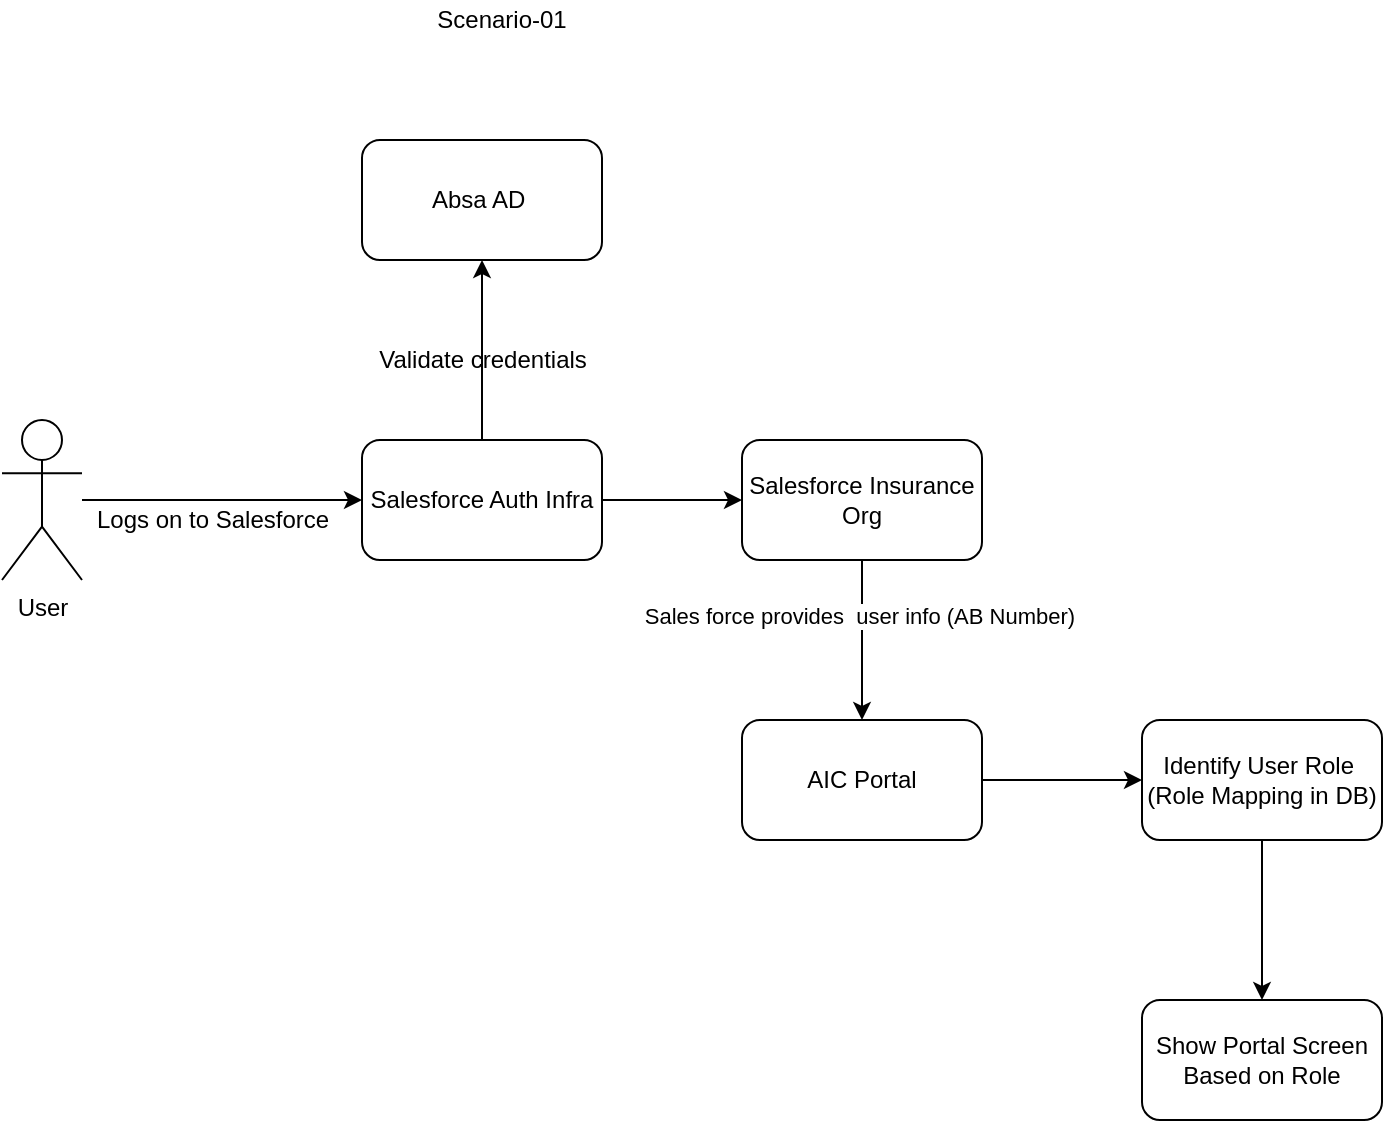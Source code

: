 <mxfile version="14.1.9" type="github" pages="2">
  <diagram id="_Vkikdjjl_Bw2Oh499l2" name="Scenario-1">
    <mxGraphModel dx="1554" dy="994" grid="1" gridSize="10" guides="1" tooltips="1" connect="1" arrows="1" fold="1" page="1" pageScale="1" pageWidth="1100" pageHeight="850" math="0" shadow="0">
      <root>
        <mxCell id="0" />
        <mxCell id="1" parent="0" />
        <mxCell id="gzgvC9JAMrZb7m-yg5qv-3" style="edgeStyle=orthogonalEdgeStyle;rounded=0;orthogonalLoop=1;jettySize=auto;html=1;" edge="1" parent="1" source="gzgvC9JAMrZb7m-yg5qv-1" target="gzgvC9JAMrZb7m-yg5qv-2">
          <mxGeometry relative="1" as="geometry" />
        </mxCell>
        <mxCell id="gzgvC9JAMrZb7m-yg5qv-1" value="User" style="shape=umlActor;verticalLabelPosition=bottom;verticalAlign=top;html=1;outlineConnect=0;" vertex="1" parent="1">
          <mxGeometry x="170" y="230" width="40" height="80" as="geometry" />
        </mxCell>
        <mxCell id="gzgvC9JAMrZb7m-yg5qv-6" value="" style="edgeStyle=orthogonalEdgeStyle;rounded=0;orthogonalLoop=1;jettySize=auto;html=1;" edge="1" parent="1" source="gzgvC9JAMrZb7m-yg5qv-2" target="gzgvC9JAMrZb7m-yg5qv-5">
          <mxGeometry relative="1" as="geometry" />
        </mxCell>
        <mxCell id="gzgvC9JAMrZb7m-yg5qv-12" value="" style="edgeStyle=orthogonalEdgeStyle;rounded=0;orthogonalLoop=1;jettySize=auto;html=1;" edge="1" parent="1" source="gzgvC9JAMrZb7m-yg5qv-2" target="gzgvC9JAMrZb7m-yg5qv-11">
          <mxGeometry relative="1" as="geometry" />
        </mxCell>
        <mxCell id="gzgvC9JAMrZb7m-yg5qv-2" value="Salesforce Auth Infra" style="rounded=1;whiteSpace=wrap;html=1;" vertex="1" parent="1">
          <mxGeometry x="350" y="240" width="120" height="60" as="geometry" />
        </mxCell>
        <mxCell id="gzgvC9JAMrZb7m-yg5qv-4" value="Logs on to Salesforce" style="text;html=1;align=center;verticalAlign=middle;resizable=0;points=[];autosize=1;" vertex="1" parent="1">
          <mxGeometry x="210" y="270" width="130" height="20" as="geometry" />
        </mxCell>
        <mxCell id="gzgvC9JAMrZb7m-yg5qv-5" value="Absa AD&amp;nbsp;" style="whiteSpace=wrap;html=1;rounded=1;" vertex="1" parent="1">
          <mxGeometry x="350" y="90" width="120" height="60" as="geometry" />
        </mxCell>
        <mxCell id="gzgvC9JAMrZb7m-yg5qv-7" value="Validate credentials" style="text;html=1;align=center;verticalAlign=middle;resizable=0;points=[];autosize=1;" vertex="1" parent="1">
          <mxGeometry x="350" y="190" width="120" height="20" as="geometry" />
        </mxCell>
        <mxCell id="gzgvC9JAMrZb7m-yg5qv-9" value="Scenario-01" style="text;html=1;strokeColor=none;fillColor=none;align=center;verticalAlign=middle;whiteSpace=wrap;rounded=0;" vertex="1" parent="1">
          <mxGeometry x="250" y="20" width="340" height="20" as="geometry" />
        </mxCell>
        <mxCell id="gzgvC9JAMrZb7m-yg5qv-14" value="" style="edgeStyle=orthogonalEdgeStyle;rounded=0;orthogonalLoop=1;jettySize=auto;html=1;" edge="1" parent="1" source="gzgvC9JAMrZb7m-yg5qv-11" target="gzgvC9JAMrZb7m-yg5qv-13">
          <mxGeometry relative="1" as="geometry" />
        </mxCell>
        <mxCell id="gzgvC9JAMrZb7m-yg5qv-15" value="Sales force provides&amp;nbsp; user info (AB Number)&amp;nbsp;" style="edgeLabel;html=1;align=center;verticalAlign=middle;resizable=0;points=[];" vertex="1" connectable="0" parent="gzgvC9JAMrZb7m-yg5qv-14">
          <mxGeometry x="-0.3" relative="1" as="geometry">
            <mxPoint as="offset" />
          </mxGeometry>
        </mxCell>
        <mxCell id="gzgvC9JAMrZb7m-yg5qv-11" value="Salesforce Insurance Org" style="rounded=1;whiteSpace=wrap;html=1;" vertex="1" parent="1">
          <mxGeometry x="540" y="240" width="120" height="60" as="geometry" />
        </mxCell>
        <mxCell id="gzgvC9JAMrZb7m-yg5qv-17" value="" style="edgeStyle=orthogonalEdgeStyle;rounded=0;orthogonalLoop=1;jettySize=auto;html=1;" edge="1" parent="1" source="gzgvC9JAMrZb7m-yg5qv-13" target="gzgvC9JAMrZb7m-yg5qv-16">
          <mxGeometry relative="1" as="geometry" />
        </mxCell>
        <mxCell id="gzgvC9JAMrZb7m-yg5qv-13" value="AIC Portal" style="rounded=1;whiteSpace=wrap;html=1;" vertex="1" parent="1">
          <mxGeometry x="540" y="380" width="120" height="60" as="geometry" />
        </mxCell>
        <mxCell id="gzgvC9JAMrZb7m-yg5qv-19" value="" style="edgeStyle=orthogonalEdgeStyle;rounded=0;orthogonalLoop=1;jettySize=auto;html=1;" edge="1" parent="1" source="gzgvC9JAMrZb7m-yg5qv-16" target="gzgvC9JAMrZb7m-yg5qv-18">
          <mxGeometry relative="1" as="geometry" />
        </mxCell>
        <mxCell id="gzgvC9JAMrZb7m-yg5qv-16" value="Identify User Role&amp;nbsp;&lt;br&gt;(Role Mapping in DB)" style="rounded=1;whiteSpace=wrap;html=1;" vertex="1" parent="1">
          <mxGeometry x="740" y="380" width="120" height="60" as="geometry" />
        </mxCell>
        <mxCell id="gzgvC9JAMrZb7m-yg5qv-18" value="Show Portal Screen Based on Role" style="rounded=1;whiteSpace=wrap;html=1;" vertex="1" parent="1">
          <mxGeometry x="740" y="520" width="120" height="60" as="geometry" />
        </mxCell>
      </root>
    </mxGraphModel>
  </diagram>
  <diagram id="96aVcuaD8f8UJ79S5STW" name="Scenario-2">
    <mxGraphModel dx="1554" dy="994" grid="1" gridSize="10" guides="1" tooltips="1" connect="1" arrows="1" fold="1" page="1" pageScale="1" pageWidth="1100" pageHeight="850" math="0" shadow="0">
      <root>
        <mxCell id="CyPqSvvd46hT94Jn2Q5l-0" />
        <mxCell id="CyPqSvvd46hT94Jn2Q5l-1" parent="CyPqSvvd46hT94Jn2Q5l-0" />
        <mxCell id="eScF249OfT55GGBiJ6DE-0" style="edgeStyle=orthogonalEdgeStyle;rounded=0;orthogonalLoop=1;jettySize=auto;html=1;" edge="1" parent="CyPqSvvd46hT94Jn2Q5l-1" source="eScF249OfT55GGBiJ6DE-1" target="eScF249OfT55GGBiJ6DE-4">
          <mxGeometry relative="1" as="geometry" />
        </mxCell>
        <mxCell id="eScF249OfT55GGBiJ6DE-1" value="User" style="shape=umlActor;verticalLabelPosition=bottom;verticalAlign=top;html=1;outlineConnect=0;" vertex="1" parent="CyPqSvvd46hT94Jn2Q5l-1">
          <mxGeometry x="170" y="230" width="40" height="80" as="geometry" />
        </mxCell>
        <mxCell id="eScF249OfT55GGBiJ6DE-2" value="" style="edgeStyle=orthogonalEdgeStyle;rounded=0;orthogonalLoop=1;jettySize=auto;html=1;" edge="1" parent="CyPqSvvd46hT94Jn2Q5l-1" source="eScF249OfT55GGBiJ6DE-4" target="eScF249OfT55GGBiJ6DE-6">
          <mxGeometry relative="1" as="geometry" />
        </mxCell>
        <mxCell id="eScF249OfT55GGBiJ6DE-3" value="" style="edgeStyle=orthogonalEdgeStyle;rounded=0;orthogonalLoop=1;jettySize=auto;html=1;" edge="1" parent="CyPqSvvd46hT94Jn2Q5l-1" source="eScF249OfT55GGBiJ6DE-4" target="eScF249OfT55GGBiJ6DE-11">
          <mxGeometry relative="1" as="geometry" />
        </mxCell>
        <mxCell id="eScF249OfT55GGBiJ6DE-4" value="Salesforce Auth Infra" style="rounded=1;whiteSpace=wrap;html=1;" vertex="1" parent="CyPqSvvd46hT94Jn2Q5l-1">
          <mxGeometry x="350" y="240" width="120" height="60" as="geometry" />
        </mxCell>
        <mxCell id="eScF249OfT55GGBiJ6DE-5" value="1. Logs on to Salesforce" style="text;html=1;align=center;verticalAlign=middle;resizable=0;points=[];autosize=1;" vertex="1" parent="CyPqSvvd46hT94Jn2Q5l-1">
          <mxGeometry x="205" y="270" width="140" height="20" as="geometry" />
        </mxCell>
        <mxCell id="eScF249OfT55GGBiJ6DE-6" value="Absa AD&amp;nbsp;" style="whiteSpace=wrap;html=1;rounded=1;" vertex="1" parent="CyPqSvvd46hT94Jn2Q5l-1">
          <mxGeometry x="350" y="90" width="120" height="60" as="geometry" />
        </mxCell>
        <mxCell id="eScF249OfT55GGBiJ6DE-7" value="2. Validate credentials" style="text;html=1;align=center;verticalAlign=middle;resizable=0;points=[];autosize=1;" vertex="1" parent="CyPqSvvd46hT94Jn2Q5l-1">
          <mxGeometry x="345" y="190" width="130" height="20" as="geometry" />
        </mxCell>
        <mxCell id="eScF249OfT55GGBiJ6DE-8" value="Scenario-2" style="text;html=1;strokeColor=none;fillColor=none;align=center;verticalAlign=middle;whiteSpace=wrap;rounded=0;" vertex="1" parent="CyPqSvvd46hT94Jn2Q5l-1">
          <mxGeometry x="250" y="20" width="340" height="20" as="geometry" />
        </mxCell>
        <mxCell id="eScF249OfT55GGBiJ6DE-9" value="" style="edgeStyle=orthogonalEdgeStyle;rounded=0;orthogonalLoop=1;jettySize=auto;html=1;" edge="1" parent="CyPqSvvd46hT94Jn2Q5l-1" source="eScF249OfT55GGBiJ6DE-11" target="eScF249OfT55GGBiJ6DE-13">
          <mxGeometry relative="1" as="geometry" />
        </mxCell>
        <mxCell id="eScF249OfT55GGBiJ6DE-10" value="3. Sales force provides&amp;nbsp; user info (AB Number)&amp;nbsp;" style="edgeLabel;html=1;align=center;verticalAlign=middle;resizable=0;points=[];" vertex="1" connectable="0" parent="eScF249OfT55GGBiJ6DE-9">
          <mxGeometry x="-0.3" relative="1" as="geometry">
            <mxPoint as="offset" />
          </mxGeometry>
        </mxCell>
        <mxCell id="eScF249OfT55GGBiJ6DE-11" value="Salesforce Insurance Org" style="rounded=1;whiteSpace=wrap;html=1;" vertex="1" parent="CyPqSvvd46hT94Jn2Q5l-1">
          <mxGeometry x="540" y="240" width="120" height="60" as="geometry" />
        </mxCell>
        <mxCell id="eScF249OfT55GGBiJ6DE-12" value="" style="edgeStyle=orthogonalEdgeStyle;rounded=0;orthogonalLoop=1;jettySize=auto;html=1;" edge="1" parent="CyPqSvvd46hT94Jn2Q5l-1" source="eScF249OfT55GGBiJ6DE-13" target="eScF249OfT55GGBiJ6DE-15">
          <mxGeometry relative="1" as="geometry" />
        </mxCell>
        <mxCell id="eScF249OfT55GGBiJ6DE-18" value="5. On Auth Success" style="edgeLabel;html=1;align=center;verticalAlign=middle;resizable=0;points=[];" vertex="1" connectable="0" parent="eScF249OfT55GGBiJ6DE-12">
          <mxGeometry x="-0.2" y="2" relative="1" as="geometry">
            <mxPoint x="14" y="42" as="offset" />
          </mxGeometry>
        </mxCell>
        <mxCell id="eScF249OfT55GGBiJ6DE-17" value="4. Authenticate with salesforce using service account" style="edgeStyle=orthogonalEdgeStyle;rounded=0;orthogonalLoop=1;jettySize=auto;html=1;entryX=0.5;entryY=1;entryDx=0;entryDy=0;" edge="1" parent="CyPqSvvd46hT94Jn2Q5l-1" source="eScF249OfT55GGBiJ6DE-13" target="eScF249OfT55GGBiJ6DE-4">
          <mxGeometry x="0.111" y="50" relative="1" as="geometry">
            <mxPoint as="offset" />
          </mxGeometry>
        </mxCell>
        <mxCell id="eScF249OfT55GGBiJ6DE-13" value="AIC Portal" style="rounded=1;whiteSpace=wrap;html=1;" vertex="1" parent="CyPqSvvd46hT94Jn2Q5l-1">
          <mxGeometry x="540" y="410" width="120" height="60" as="geometry" />
        </mxCell>
        <mxCell id="eScF249OfT55GGBiJ6DE-14" value="" style="edgeStyle=orthogonalEdgeStyle;rounded=0;orthogonalLoop=1;jettySize=auto;html=1;" edge="1" parent="CyPqSvvd46hT94Jn2Q5l-1" source="eScF249OfT55GGBiJ6DE-15" target="eScF249OfT55GGBiJ6DE-16">
          <mxGeometry relative="1" as="geometry" />
        </mxCell>
        <mxCell id="eScF249OfT55GGBiJ6DE-19" value="6. Show relevent page" style="edgeLabel;html=1;align=center;verticalAlign=middle;resizable=0;points=[];" vertex="1" connectable="0" parent="eScF249OfT55GGBiJ6DE-14">
          <mxGeometry x="0.418" y="2" relative="1" as="geometry">
            <mxPoint as="offset" />
          </mxGeometry>
        </mxCell>
        <mxCell id="eScF249OfT55GGBiJ6DE-15" value="Identify User Role&amp;nbsp;&lt;br&gt;(Role Mapping in DB)" style="rounded=1;whiteSpace=wrap;html=1;" vertex="1" parent="CyPqSvvd46hT94Jn2Q5l-1">
          <mxGeometry x="750" y="410" width="120" height="60" as="geometry" />
        </mxCell>
        <mxCell id="eScF249OfT55GGBiJ6DE-16" value="Show Portal Screen Based on Role" style="rounded=1;whiteSpace=wrap;html=1;" vertex="1" parent="CyPqSvvd46hT94Jn2Q5l-1">
          <mxGeometry x="750" y="580" width="120" height="60" as="geometry" />
        </mxCell>
      </root>
    </mxGraphModel>
  </diagram>
</mxfile>
